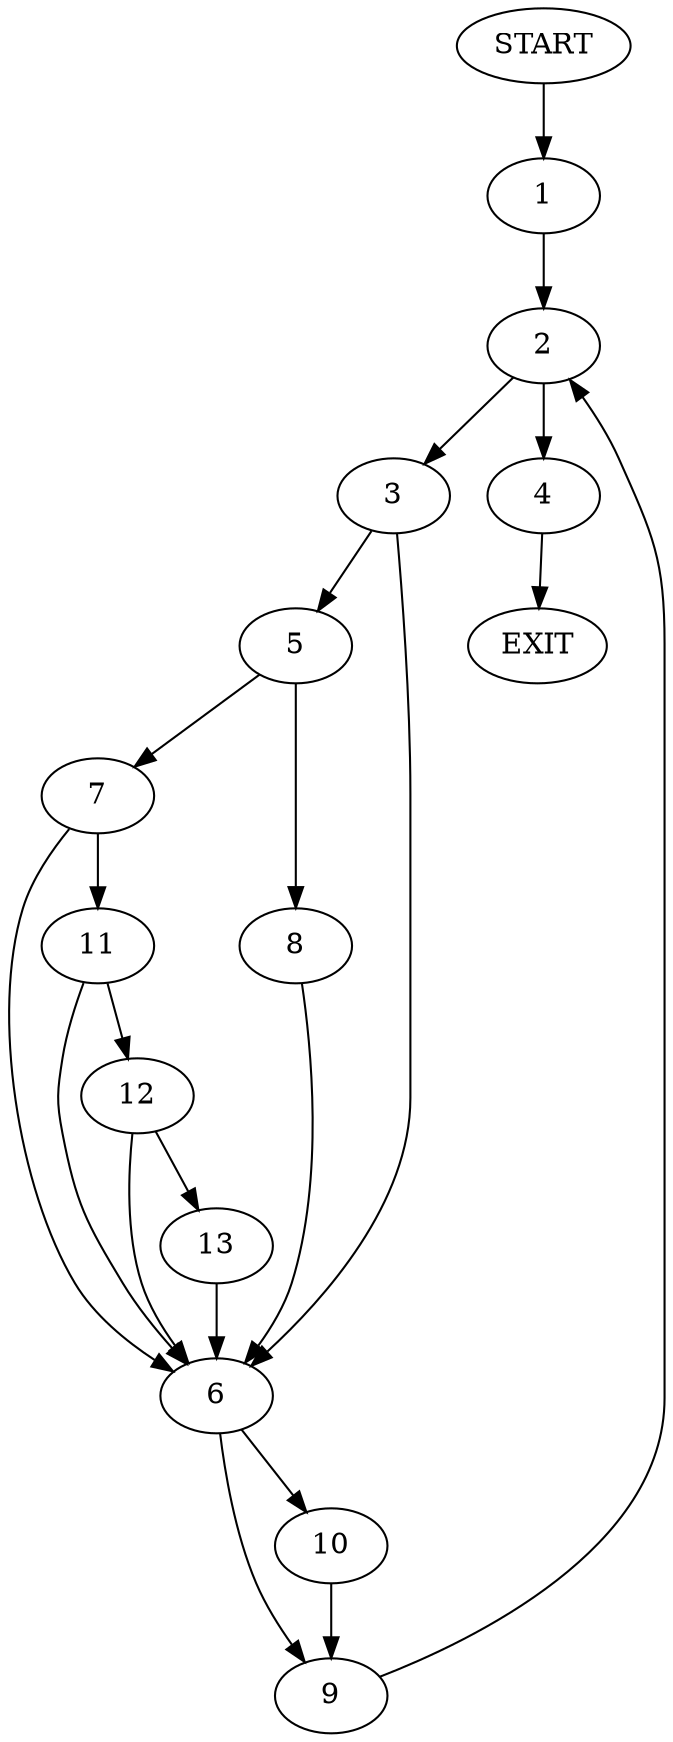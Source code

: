 digraph {
0 [label="START"]
14 [label="EXIT"]
0 -> 1
1 -> 2
2 -> 3
2 -> 4
3 -> 5
3 -> 6
4 -> 14
5 -> 7
5 -> 8
6 -> 9
6 -> 10
8 -> 6
7 -> 6
7 -> 11
11 -> 6
11 -> 12
12 -> 6
12 -> 13
13 -> 6
9 -> 2
10 -> 9
}
